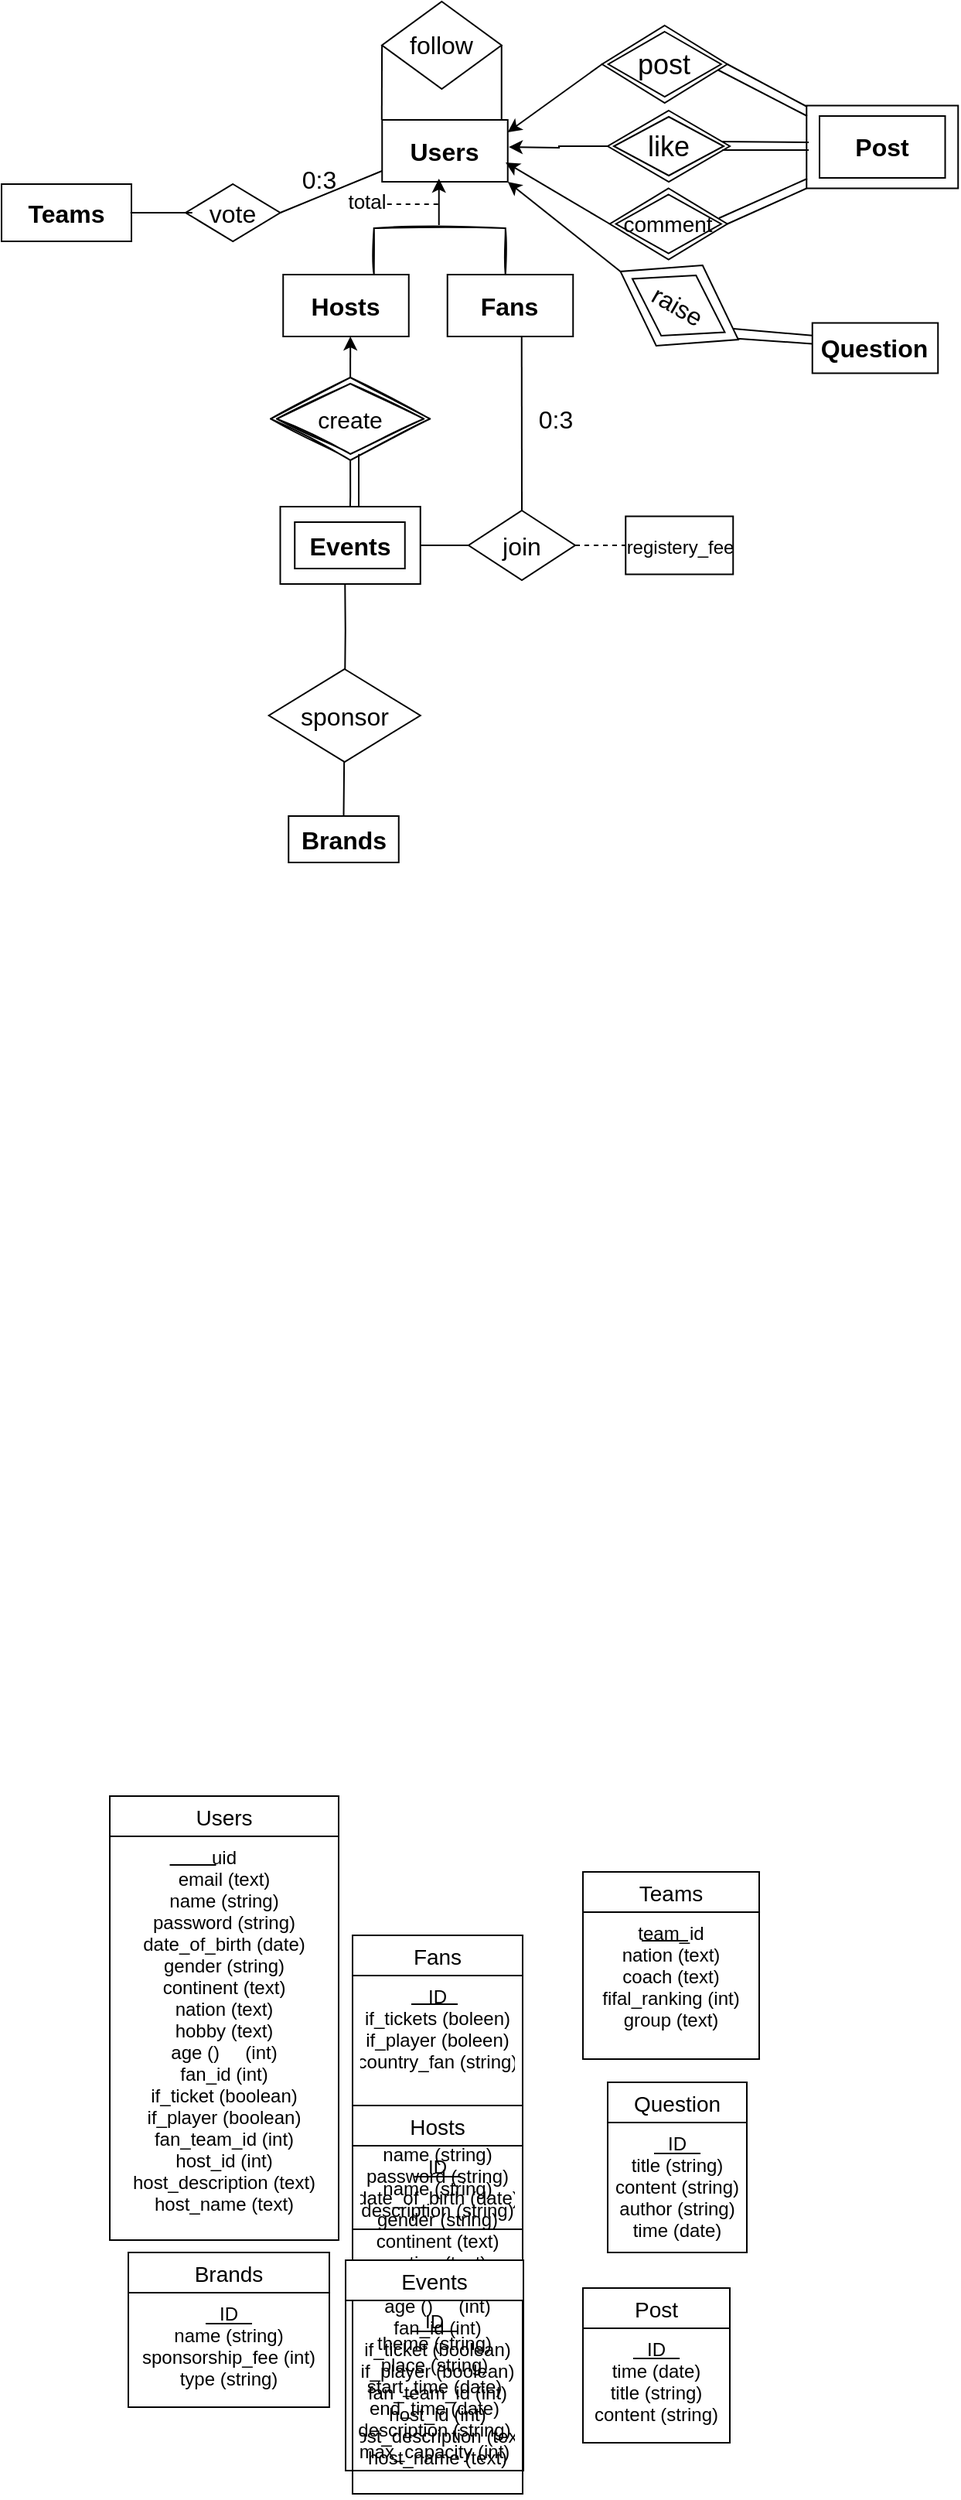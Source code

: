 <mxfile version="20.3.6" type="github">
  <diagram id="R2lEEEUBdFMjLlhIrx00" name="Page-1">
    <mxGraphModel dx="2731" dy="1584" grid="0" gridSize="10" guides="1" tooltips="1" connect="1" arrows="1" fold="1" page="1" pageScale="1" pageWidth="850" pageHeight="1100" math="0" shadow="0" extFonts="Permanent Marker^https://fonts.googleapis.com/css?family=Permanent+Marker">
      <root>
        <mxCell id="0" />
        <mxCell id="1" parent="0" />
        <mxCell id="TgfO3DaoS5tFxl0CVbs7-1" value="" style="rounded=0;whiteSpace=wrap;html=1;" vertex="1" parent="1">
          <mxGeometry x="-1091.37" y="-1022.75" width="98" height="53.5" as="geometry" />
        </mxCell>
        <mxCell id="2HxDNWxX9x-t6P_iHvOr-3" style="edgeStyle=orthogonalEdgeStyle;rounded=0;orthogonalLoop=1;jettySize=auto;html=1;exitX=0.5;exitY=1;exitDx=0;exitDy=0;entryX=0.5;entryY=0;entryDx=0;entryDy=0;" parent="1" source="sm-JpirICVqM3WR0F_5m-94" target="sm-JpirICVqM3WR0F_5m-95" edge="1">
          <mxGeometry relative="1" as="geometry">
            <Array as="points">
              <mxPoint x="-1387" y="-770" />
              <mxPoint x="-1387" y="-770" />
            </Array>
          </mxGeometry>
        </mxCell>
        <mxCell id="sm-JpirICVqM3WR0F_5m-149" value="" style="endArrow=none;html=1;rounded=0;fontSize=16;exitX=0.934;exitY=0.536;exitDx=0;exitDy=0;exitPerimeter=0;" parent="1" source="sm-JpirICVqM3WR0F_5m-153" target="sm-JpirICVqM3WR0F_5m-120" edge="1">
          <mxGeometry width="50" height="50" relative="1" as="geometry">
            <mxPoint x="-1114.38" y="-848.5" as="sourcePoint" />
            <mxPoint x="-1019.88" y="-847.25" as="targetPoint" />
          </mxGeometry>
        </mxCell>
        <mxCell id="sm-JpirICVqM3WR0F_5m-163" value="" style="endArrow=none;html=1;rounded=0;fontSize=16;entryX=0;entryY=0.75;entryDx=0;entryDy=0;exitX=0.5;exitY=0;exitDx=0;exitDy=0;" parent="1" source="sm-JpirICVqM3WR0F_5m-106" edge="1">
          <mxGeometry width="50" height="50" relative="1" as="geometry">
            <mxPoint x="-1431.13" y="-681" as="sourcePoint" />
            <mxPoint x="-1389.87" y="-713.5" as="targetPoint" />
            <Array as="points">
              <mxPoint x="-1389.63" y="-683.5" />
            </Array>
          </mxGeometry>
        </mxCell>
        <mxCell id="sm-JpirICVqM3WR0F_5m-157" value="" style="endArrow=none;html=1;rounded=0;fontSize=16;entryX=0.5;entryY=0;entryDx=0;entryDy=0;" parent="1" target="sm-JpirICVqM3WR0F_5m-97" edge="1">
          <mxGeometry width="50" height="50" relative="1" as="geometry">
            <mxPoint x="-1275.63" y="-875.5" as="sourcePoint" />
            <mxPoint x="-1278.133" y="-793.5" as="targetPoint" />
          </mxGeometry>
        </mxCell>
        <mxCell id="sm-JpirICVqM3WR0F_5m-156" value="" style="endArrow=none;html=1;rounded=0;fontSize=16;" parent="1" source="sm-JpirICVqM3WR0F_5m-95" edge="1">
          <mxGeometry width="50" height="50" relative="1" as="geometry">
            <mxPoint x="-1342.13" y="-743.5" as="sourcePoint" />
            <mxPoint x="-1288.63" y="-738.5" as="targetPoint" />
          </mxGeometry>
        </mxCell>
        <mxCell id="sm-JpirICVqM3WR0F_5m-155" value="" style="endArrow=none;html=1;rounded=0;fontSize=16;" parent="1" edge="1">
          <mxGeometry width="50" height="50" relative="1" as="geometry">
            <mxPoint x="-1381" y="-800" as="sourcePoint" />
            <mxPoint x="-1381" y="-723" as="targetPoint" />
            <Array as="points" />
          </mxGeometry>
        </mxCell>
        <mxCell id="sm-JpirICVqM3WR0F_5m-152" value="" style="endArrow=classic;html=1;rounded=0;fontSize=16;exitX=0;exitY=0.5;exitDx=0;exitDy=0;entryX=1;entryY=1;entryDx=0;entryDy=0;" parent="1" source="sm-JpirICVqM3WR0F_5m-153" target="sm-JpirICVqM3WR0F_5m-85" edge="1">
          <mxGeometry width="50" height="50" relative="1" as="geometry">
            <mxPoint x="-1168.63" y="-880.5" as="sourcePoint" />
            <mxPoint x="-1288.63" y="-973.5" as="targetPoint" />
          </mxGeometry>
        </mxCell>
        <mxCell id="sm-JpirICVqM3WR0F_5m-153" value="" style="shape=rhombus;perimeter=rhombusPerimeter;whiteSpace=wrap;html=1;align=center;fontSize=16;rotation=30;" parent="1" vertex="1">
          <mxGeometry x="-1217.63" y="-923.5" width="88" height="60" as="geometry" />
        </mxCell>
        <mxCell id="sm-JpirICVqM3WR0F_5m-147" value="" style="endArrow=none;html=1;rounded=0;fontSize=16;exitX=1;exitY=0.5;exitDx=0;exitDy=0;entryX=0;entryY=1;entryDx=0;entryDy=0;" parent="1" source="TgfO3DaoS5tFxl0CVbs7-4" target="TgfO3DaoS5tFxl0CVbs7-1" edge="1">
          <mxGeometry width="50" height="50" relative="1" as="geometry">
            <mxPoint x="-1141.13" y="-949.5" as="sourcePoint" />
            <mxPoint x="-1095" y="-971" as="targetPoint" />
          </mxGeometry>
        </mxCell>
        <mxCell id="sm-JpirICVqM3WR0F_5m-139" value="" style="endArrow=none;html=1;rounded=0;fontSize=16;exitX=1;exitY=0.5;exitDx=0;exitDy=0;" parent="1" source="TgfO3DaoS5tFxl0CVbs7-2" edge="1">
          <mxGeometry width="50" height="50" relative="1" as="geometry">
            <mxPoint x="-1182.63" y="-1073.5" as="sourcePoint" />
            <mxPoint x="-1091" y="-1022" as="targetPoint" />
          </mxGeometry>
        </mxCell>
        <mxCell id="sm-JpirICVqM3WR0F_5m-140" value="" style="endArrow=none;html=1;rounded=0;fontSize=16;" parent="1" edge="1">
          <mxGeometry width="50" height="50" relative="1" as="geometry">
            <mxPoint x="-1151" y="-1047" as="sourcePoint" />
            <mxPoint x="-1091" y="-1016" as="targetPoint" />
          </mxGeometry>
        </mxCell>
        <mxCell id="sm-JpirICVqM3WR0F_5m-127" value="" style="endArrow=none;html=1;rounded=0;exitX=1;exitY=0.5;exitDx=0;exitDy=0;" parent="1" source="sm-JpirICVqM3WR0F_5m-115" edge="1">
          <mxGeometry relative="1" as="geometry">
            <mxPoint x="-1384.63" y="-1055.5" as="sourcePoint" />
            <mxPoint x="-1288.63" y="-1013.5" as="targetPoint" />
            <Array as="points" />
          </mxGeometry>
        </mxCell>
        <mxCell id="sm-JpirICVqM3WR0F_5m-123" value="" style="endArrow=none;html=1;rounded=0;fontSize=16;exitX=1;exitY=0.5;exitDx=0;exitDy=0;" parent="1" source="sm-JpirICVqM3WR0F_5m-110" edge="1">
          <mxGeometry width="50" height="50" relative="1" as="geometry">
            <mxPoint x="-1448.63" y="-953.5" as="sourcePoint" />
            <mxPoint x="-1358.63" y="-983.5" as="targetPoint" />
          </mxGeometry>
        </mxCell>
        <mxCell id="sm-JpirICVqM3WR0F_5m-96" value="" style="rounded=0;whiteSpace=wrap;html=1;" parent="1" vertex="1">
          <mxGeometry x="-1431.75" y="-763.5" width="90.62" height="50" as="geometry" />
        </mxCell>
        <mxCell id="sm-JpirICVqM3WR0F_5m-69" value="" style="resizable=0;html=1;align=right;verticalAlign=bottom;rounded=0;glass=0;sketch=1;fontSize=17;" parent="1" connectable="0" vertex="1">
          <mxGeometry x="-1380.63" y="-960.496" as="geometry" />
        </mxCell>
        <mxCell id="sm-JpirICVqM3WR0F_5m-84" value="" style="endArrow=none;html=1;rounded=0;entryX=0.917;entryY=0;entryDx=0;entryDy=0;entryPerimeter=0;exitX=0;exitY=0.5;exitDx=0;exitDy=0;" parent="1" source="sm-JpirICVqM3WR0F_5m-115" edge="1">
          <mxGeometry relative="1" as="geometry">
            <mxPoint x="-1366.13" y="-1073" as="sourcePoint" />
            <mxPoint x="-1366.1" y="-1013.5" as="targetPoint" />
          </mxGeometry>
        </mxCell>
        <mxCell id="sm-JpirICVqM3WR0F_5m-85" value="&lt;font style=&quot;font-size: 16px;&quot;&gt;&lt;b&gt;Users&lt;/b&gt;&lt;/font&gt;" style="rounded=0;whiteSpace=wrap;html=1;" parent="1" vertex="1">
          <mxGeometry x="-1365.88" y="-1013.5" width="81.25" height="40" as="geometry" />
        </mxCell>
        <mxCell id="sm-JpirICVqM3WR0F_5m-88" value="" style="shape=partialRectangle;whiteSpace=wrap;html=1;bottom=1;right=1;left=1;top=0;fillColor=none;routingCenterX=-0.5;rounded=0;glass=0;sketch=1;fontSize=12;rotation=-180;" parent="1" vertex="1">
          <mxGeometry x="-1371.13" y="-943.5" width="85" height="30" as="geometry" />
        </mxCell>
        <mxCell id="sm-JpirICVqM3WR0F_5m-91" value="" style="endArrow=classic;html=1;rounded=0;fontSize=16;" parent="1" edge="1">
          <mxGeometry width="50" height="50" relative="1" as="geometry">
            <mxPoint x="-1329.13" y="-945.5" as="sourcePoint" />
            <mxPoint x="-1329.13" y="-975.5" as="targetPoint" />
          </mxGeometry>
        </mxCell>
        <mxCell id="sm-JpirICVqM3WR0F_5m-92" value="&lt;font style=&quot;font-size: 16px;&quot;&gt;&lt;b&gt;Hosts&lt;/b&gt;&lt;/font&gt;" style="rounded=0;whiteSpace=wrap;html=1;" parent="1" vertex="1">
          <mxGeometry x="-1429.88" y="-913.5" width="81.25" height="40" as="geometry" />
        </mxCell>
        <mxCell id="sm-JpirICVqM3WR0F_5m-93" value="&lt;font style=&quot;font-size: 16px;&quot;&gt;&lt;b&gt;Fans&lt;/b&gt;&lt;/font&gt;" style="rounded=0;whiteSpace=wrap;html=1;" parent="1" vertex="1">
          <mxGeometry x="-1323.63" y="-913.5" width="81.25" height="40" as="geometry" />
        </mxCell>
        <mxCell id="2HxDNWxX9x-t6P_iHvOr-2" style="edgeStyle=orthogonalEdgeStyle;rounded=0;orthogonalLoop=1;jettySize=auto;html=1;exitX=0.5;exitY=0;exitDx=0;exitDy=0;" parent="1" source="sm-JpirICVqM3WR0F_5m-94" edge="1">
          <mxGeometry relative="1" as="geometry">
            <mxPoint x="-1386.63" y="-873.5" as="targetPoint" />
            <Array as="points">
              <mxPoint x="-1386.63" y="-873.5" />
            </Array>
          </mxGeometry>
        </mxCell>
        <mxCell id="sm-JpirICVqM3WR0F_5m-94" value="create" style="shape=rhombus;double=1;perimeter=rhombusPerimeter;whiteSpace=wrap;html=1;align=center;rounded=0;glass=0;sketch=1;fontSize=15;" parent="1" vertex="1">
          <mxGeometry x="-1438" y="-847" width="103.12" height="53.5" as="geometry" />
        </mxCell>
        <mxCell id="sm-JpirICVqM3WR0F_5m-95" value="&lt;font style=&quot;font-size: 16px;&quot;&gt;&lt;b&gt;Events&lt;/b&gt;&lt;/font&gt;" style="rounded=0;whiteSpace=wrap;html=1;" parent="1" vertex="1">
          <mxGeometry x="-1422.38" y="-753.5" width="71.25" height="30" as="geometry" />
        </mxCell>
        <mxCell id="sm-JpirICVqM3WR0F_5m-97" value="join" style="shape=rhombus;perimeter=rhombusPerimeter;whiteSpace=wrap;html=1;align=center;fontSize=16;" parent="1" vertex="1">
          <mxGeometry x="-1310" y="-761" width="69" height="45" as="geometry" />
        </mxCell>
        <mxCell id="sm-JpirICVqM3WR0F_5m-105" value="sponsor" style="shape=rhombus;perimeter=rhombusPerimeter;whiteSpace=wrap;html=1;align=center;fontSize=16;" parent="1" vertex="1">
          <mxGeometry x="-1439.13" y="-658.5" width="98" height="60" as="geometry" />
        </mxCell>
        <mxCell id="sm-JpirICVqM3WR0F_5m-106" value="&lt;span style=&quot;font-size: 16px;&quot;&gt;&lt;b&gt;Brands&lt;/b&gt;&lt;/span&gt;" style="rounded=0;whiteSpace=wrap;html=1;" parent="1" vertex="1">
          <mxGeometry x="-1426.38" y="-563.5" width="71.25" height="30" as="geometry" />
        </mxCell>
        <mxCell id="sm-JpirICVqM3WR0F_5m-107" value="0:3" style="text;html=1;align=center;verticalAlign=middle;resizable=0;points=[];autosize=1;strokeColor=none;fillColor=none;fontSize=16;" parent="1" vertex="1">
          <mxGeometry x="-1278.63" y="-835.25" width="50" height="30" as="geometry" />
        </mxCell>
        <mxCell id="sm-JpirICVqM3WR0F_5m-110" value="vote" style="shape=rhombus;perimeter=rhombusPerimeter;whiteSpace=wrap;html=1;align=center;fontSize=16;" parent="1" vertex="1">
          <mxGeometry x="-1493" y="-972" width="61.25" height="37" as="geometry" />
        </mxCell>
        <mxCell id="sm-JpirICVqM3WR0F_5m-113" value="&lt;font size=&quot;1&quot; style=&quot;&quot;&gt;&lt;b style=&quot;font-size: 16px;&quot;&gt;Teams&lt;/b&gt;&lt;/font&gt;" style="rounded=0;whiteSpace=wrap;html=1;" parent="1" vertex="1">
          <mxGeometry x="-1612" y="-972" width="84" height="37" as="geometry" />
        </mxCell>
        <mxCell id="sm-JpirICVqM3WR0F_5m-114" value="&lt;font style=&quot;font-size: 16px;&quot;&gt;&lt;b&gt;Post&lt;/b&gt;&lt;/font&gt;" style="rounded=0;whiteSpace=wrap;html=1;" parent="1" vertex="1">
          <mxGeometry x="-1083" y="-1016" width="81.25" height="40" as="geometry" />
        </mxCell>
        <mxCell id="sm-JpirICVqM3WR0F_5m-115" value="follow" style="shape=rhombus;perimeter=rhombusPerimeter;whiteSpace=wrap;html=1;align=center;fontSize=16;" parent="1" vertex="1">
          <mxGeometry x="-1365.97" y="-1090" width="77.34" height="56.5" as="geometry" />
        </mxCell>
        <mxCell id="sm-JpirICVqM3WR0F_5m-116" value="post" style="shape=rhombus;perimeter=rhombusPerimeter;whiteSpace=wrap;html=1;align=center;fontSize=16;" parent="1" vertex="1">
          <mxGeometry x="-1217.63" y="-1072" width="69" height="45" as="geometry" />
        </mxCell>
        <mxCell id="sm-JpirICVqM3WR0F_5m-119" value="raise" style="shape=rhombus;perimeter=rhombusPerimeter;whiteSpace=wrap;html=1;align=center;fontSize=16;rotation=30;" parent="1" vertex="1">
          <mxGeometry x="-1208.63" y="-916" width="69" height="45" as="geometry" />
        </mxCell>
        <mxCell id="sm-JpirICVqM3WR0F_5m-122" value="0:3" style="text;html=1;align=center;verticalAlign=middle;resizable=0;points=[];autosize=1;strokeColor=none;fillColor=none;fontSize=16;" parent="1" vertex="1">
          <mxGeometry x="-1431.75" y="-990.5" width="50" height="30" as="geometry" />
        </mxCell>
        <mxCell id="sm-JpirICVqM3WR0F_5m-131" value="" style="endArrow=none;html=1;rounded=0;fontSize=16;" parent="1" edge="1">
          <mxGeometry width="50" height="50" relative="1" as="geometry">
            <mxPoint x="-1488.63" y="-953.5" as="sourcePoint" />
            <mxPoint x="-1528.63" y="-953.5" as="targetPoint" />
          </mxGeometry>
        </mxCell>
        <mxCell id="sm-JpirICVqM3WR0F_5m-136" value="" style="endArrow=none;dashed=1;html=1;rounded=0;fontSize=16;" parent="1" edge="1">
          <mxGeometry width="50" height="50" relative="1" as="geometry">
            <mxPoint x="-1362.63" y="-959" as="sourcePoint" />
            <mxPoint x="-1327.63" y="-959" as="targetPoint" />
          </mxGeometry>
        </mxCell>
        <mxCell id="sm-JpirICVqM3WR0F_5m-137" value="&lt;font style=&quot;font-size: 13px;&quot;&gt;total&lt;/font&gt;" style="text;html=1;align=center;verticalAlign=middle;resizable=0;points=[];autosize=1;strokeColor=none;fillColor=none;fontSize=16;" parent="1" vertex="1">
          <mxGeometry x="-1401.13" y="-977" width="50" height="30" as="geometry" />
        </mxCell>
        <mxCell id="sm-JpirICVqM3WR0F_5m-138" value="" style="endArrow=classic;html=1;rounded=0;fontSize=16;exitX=0;exitY=0.5;exitDx=0;exitDy=0;" parent="1" source="TgfO3DaoS5tFxl0CVbs7-2" edge="1">
          <mxGeometry width="50" height="50" relative="1" as="geometry">
            <mxPoint x="-1284.63" y="-975.5" as="sourcePoint" />
            <mxPoint x="-1284.63" y="-1005.5" as="targetPoint" />
          </mxGeometry>
        </mxCell>
        <mxCell id="sm-JpirICVqM3WR0F_5m-142" value="" style="endArrow=none;html=1;rounded=0;fontSize=16;exitX=0.908;exitY=0.435;exitDx=0;exitDy=0;exitPerimeter=0;" parent="1" source="TgfO3DaoS5tFxl0CVbs7-3" edge="1">
          <mxGeometry width="50" height="50" relative="1" as="geometry">
            <mxPoint x="-1141.13" y="-996" as="sourcePoint" />
            <mxPoint x="-1090" y="-999" as="targetPoint" />
          </mxGeometry>
        </mxCell>
        <mxCell id="sm-JpirICVqM3WR0F_5m-120" value="&lt;span style=&quot;font-size: 16px;&quot;&gt;&lt;b&gt;Question&lt;/b&gt;&lt;/span&gt;" style="rounded=0;whiteSpace=wrap;html=1;" parent="1" vertex="1">
          <mxGeometry x="-1087.63" y="-882.25" width="81.25" height="32.5" as="geometry" />
        </mxCell>
        <mxCell id="sm-JpirICVqM3WR0F_5m-214" value="" style="endArrow=none;html=1;rounded=0;fontSize=16;entryX=0;entryY=0.25;entryDx=0;entryDy=0;exitX=0.93;exitY=0.425;exitDx=0;exitDy=0;exitPerimeter=0;" parent="1" source="sm-JpirICVqM3WR0F_5m-153" target="sm-JpirICVqM3WR0F_5m-120" edge="1">
          <mxGeometry width="50" height="50" relative="1" as="geometry">
            <mxPoint x="-1103.13" y="-853.5" as="sourcePoint" />
            <mxPoint x="-1008.63" y="-852.25" as="targetPoint" />
          </mxGeometry>
        </mxCell>
        <mxCell id="sm-JpirICVqM3WR0F_5m-217" value="Users" style="swimlane;fontStyle=0;childLayout=stackLayout;horizontal=1;startSize=26;horizontalStack=0;resizeParent=1;resizeParentMax=0;resizeLast=0;collapsible=1;marginBottom=0;align=center;fontSize=14;" parent="1" vertex="1">
          <mxGeometry x="-1542" y="70" width="148" height="287" as="geometry" />
        </mxCell>
        <mxCell id="2HxDNWxX9x-t6P_iHvOr-8" value="" style="endArrow=none;html=1;rounded=0;" parent="sm-JpirICVqM3WR0F_5m-217" edge="1">
          <mxGeometry width="50" height="50" relative="1" as="geometry">
            <mxPoint x="38.75" y="44.55" as="sourcePoint" />
            <mxPoint x="68.75" y="44.55" as="targetPoint" />
          </mxGeometry>
        </mxCell>
        <mxCell id="sm-JpirICVqM3WR0F_5m-220" value="uid&#xa;email (text)&#xa;name (string)&#xa;password (string)&#xa;date_of_birth (date)&#xa;gender (string)&#xa;continent (text)&#xa;nation (text)&#xa;hobby (text)&#xa;age ()     (int)&#xa;fan_id (int)&#xa;if_ticket (boolean)&#xa;if_player (boolean)&#xa;fan_team_id (int)&#xa;host_id (int)&#xa;host_description (text)&#xa;host_name (text)&#xa;&#xa;&#xa;&#xa;&#xa;&#xa;" style="text;strokeColor=none;fillColor=none;spacingLeft=4;spacingRight=4;overflow=hidden;rotatable=0;points=[[0,0.5],[1,0.5]];portConstraint=eastwest;fontSize=12;align=center;" parent="sm-JpirICVqM3WR0F_5m-217" vertex="1">
          <mxGeometry y="26" width="148" height="261" as="geometry" />
        </mxCell>
        <mxCell id="sm-JpirICVqM3WR0F_5m-221" value="Fans" style="swimlane;fontStyle=0;childLayout=stackLayout;horizontal=1;startSize=26;horizontalStack=0;resizeParent=1;resizeParentMax=0;resizeLast=0;collapsible=1;marginBottom=0;align=center;fontSize=14;" parent="1" vertex="1">
          <mxGeometry x="-1385" y="160" width="110" height="361" as="geometry" />
        </mxCell>
        <mxCell id="2HxDNWxX9x-t6P_iHvOr-9" value="" style="endArrow=none;html=1;rounded=0;" parent="sm-JpirICVqM3WR0F_5m-221" edge="1">
          <mxGeometry width="50" height="50" relative="1" as="geometry">
            <mxPoint x="38" y="44.55" as="sourcePoint" />
            <mxPoint x="68" y="44.55" as="targetPoint" />
          </mxGeometry>
        </mxCell>
        <mxCell id="sm-JpirICVqM3WR0F_5m-222" value="ID&#xa;if_tickets (boleen)&#xa;if_player (boleen)&#xa;country_fan (string)&#xa;&#xa;" style="text;strokeColor=none;fillColor=none;spacingLeft=4;spacingRight=4;overflow=hidden;rotatable=0;points=[[0,0.5],[1,0.5]];portConstraint=eastwest;fontSize=12;align=center;" parent="sm-JpirICVqM3WR0F_5m-221" vertex="1">
          <mxGeometry y="26" width="110" height="74" as="geometry" />
        </mxCell>
        <mxCell id="TgfO3DaoS5tFxl0CVbs7-18" value="uid&#xa;email (text)&#xa;name (string)&#xa;password (string)&#xa;date_of_birth (date)&#xa;gender (string)&#xa;continent (text)&#xa;nation (text)&#xa;hobby (text)&#xa;age ()     (int)&#xa;fan_id (int)&#xa;if_ticket (boolean)&#xa;if_player (boolean)&#xa;fan_team_id (int)&#xa;host_id (int)&#xa;host_description (text)&#xa;host_name (text)&#xa;&#xa;&#xa;&#xa;&#xa;&#xa;" style="text;strokeColor=none;fillColor=none;spacingLeft=4;spacingRight=4;overflow=hidden;rotatable=0;points=[[0,0.5],[1,0.5]];portConstraint=eastwest;fontSize=12;align=center;" vertex="1" parent="sm-JpirICVqM3WR0F_5m-221">
          <mxGeometry y="100" width="110" height="261" as="geometry" />
        </mxCell>
        <mxCell id="sm-JpirICVqM3WR0F_5m-223" value="Hosts" style="swimlane;fontStyle=0;childLayout=stackLayout;horizontal=1;startSize=26;horizontalStack=0;resizeParent=1;resizeParentMax=0;resizeLast=0;collapsible=1;marginBottom=0;align=center;fontSize=14;" parent="1" vertex="1">
          <mxGeometry x="-1385" y="270" width="110" height="80" as="geometry" />
        </mxCell>
        <mxCell id="2HxDNWxX9x-t6P_iHvOr-11" value="" style="endArrow=none;html=1;rounded=0;" parent="sm-JpirICVqM3WR0F_5m-223" edge="1">
          <mxGeometry width="50" height="50" relative="1" as="geometry">
            <mxPoint x="40" y="46" as="sourcePoint" />
            <mxPoint x="70" y="46" as="targetPoint" />
          </mxGeometry>
        </mxCell>
        <mxCell id="sm-JpirICVqM3WR0F_5m-256" value="ID&#xa;name (string)&#xa;description (string)&#xa; &#xa;" style="text;strokeColor=none;fillColor=none;spacingLeft=4;spacingRight=4;overflow=hidden;rotatable=0;points=[[0,0.5],[1,0.5]];portConstraint=eastwest;fontSize=12;align=center;" parent="sm-JpirICVqM3WR0F_5m-223" vertex="1">
          <mxGeometry y="26" width="110" height="54" as="geometry" />
        </mxCell>
        <mxCell id="sm-JpirICVqM3WR0F_5m-225" value="Events" style="swimlane;fontStyle=0;childLayout=stackLayout;horizontal=1;startSize=26;horizontalStack=0;resizeParent=1;resizeParentMax=0;resizeLast=0;collapsible=1;marginBottom=0;align=center;fontSize=14;" parent="1" vertex="1">
          <mxGeometry x="-1389.5" y="370" width="115" height="136" as="geometry" />
        </mxCell>
        <mxCell id="2HxDNWxX9x-t6P_iHvOr-14" value="" style="endArrow=none;html=1;rounded=0;" parent="sm-JpirICVqM3WR0F_5m-225" edge="1">
          <mxGeometry width="50" height="50" relative="1" as="geometry">
            <mxPoint x="42.5" y="46" as="sourcePoint" />
            <mxPoint x="72.5" y="46" as="targetPoint" />
          </mxGeometry>
        </mxCell>
        <mxCell id="sm-JpirICVqM3WR0F_5m-226" value="ID&#xa;theme (string)&#xa;place (string)&#xa;start_time (date)&#xa;end_time (date)&#xa;description (string)&#xa;max_capacity (int)&#xa;&#xa;" style="text;strokeColor=none;fillColor=none;spacingLeft=4;spacingRight=4;overflow=hidden;rotatable=0;points=[[0,0.5],[1,0.5]];portConstraint=eastwest;fontSize=12;align=center;" parent="sm-JpirICVqM3WR0F_5m-225" vertex="1">
          <mxGeometry y="26" width="115" height="110" as="geometry" />
        </mxCell>
        <mxCell id="sm-JpirICVqM3WR0F_5m-227" value="Brands" style="swimlane;fontStyle=0;childLayout=stackLayout;horizontal=1;startSize=26;horizontalStack=0;resizeParent=1;resizeParentMax=0;resizeLast=0;collapsible=1;marginBottom=0;align=center;fontSize=14;" parent="1" vertex="1">
          <mxGeometry x="-1530" y="365" width="130" height="100" as="geometry" />
        </mxCell>
        <mxCell id="2HxDNWxX9x-t6P_iHvOr-13" value="" style="endArrow=none;html=1;rounded=0;" parent="sm-JpirICVqM3WR0F_5m-227" edge="1">
          <mxGeometry width="50" height="50" relative="1" as="geometry">
            <mxPoint x="50" y="46" as="sourcePoint" />
            <mxPoint x="80" y="46" as="targetPoint" />
          </mxGeometry>
        </mxCell>
        <mxCell id="sm-JpirICVqM3WR0F_5m-228" value="ID&#xa;name (string)&#xa;sponsorship_fee (int)&#xa;type (string)&#xa;&#xa;" style="text;strokeColor=none;fillColor=none;spacingLeft=4;spacingRight=4;overflow=hidden;rotatable=0;points=[[0,0.5],[1,0.5]];portConstraint=eastwest;fontSize=12;align=center;" parent="sm-JpirICVqM3WR0F_5m-227" vertex="1">
          <mxGeometry y="26" width="130" height="74" as="geometry" />
        </mxCell>
        <mxCell id="sm-JpirICVqM3WR0F_5m-233" value="Post" style="swimlane;fontStyle=0;childLayout=stackLayout;horizontal=1;startSize=26;horizontalStack=0;resizeParent=1;resizeParentMax=0;resizeLast=0;collapsible=1;marginBottom=0;align=center;fontSize=14;" parent="1" vertex="1">
          <mxGeometry x="-1236" y="388" width="95" height="100" as="geometry" />
        </mxCell>
        <mxCell id="2HxDNWxX9x-t6P_iHvOr-15" value="" style="endArrow=none;html=1;rounded=0;" parent="sm-JpirICVqM3WR0F_5m-233" edge="1">
          <mxGeometry width="50" height="50" relative="1" as="geometry">
            <mxPoint x="32.5" y="45.55" as="sourcePoint" />
            <mxPoint x="62.5" y="45.55" as="targetPoint" />
          </mxGeometry>
        </mxCell>
        <mxCell id="sm-JpirICVqM3WR0F_5m-234" value="ID&#xa;time (date)&#xa;title (string)&#xa;content (string)&#xa;&#xa;" style="text;strokeColor=none;fillColor=none;spacingLeft=4;spacingRight=4;overflow=hidden;rotatable=0;points=[[0,0.5],[1,0.5]];portConstraint=eastwest;fontSize=12;align=center;" parent="sm-JpirICVqM3WR0F_5m-233" vertex="1">
          <mxGeometry y="26" width="95" height="74" as="geometry" />
        </mxCell>
        <mxCell id="sm-JpirICVqM3WR0F_5m-241" value="Question" style="swimlane;fontStyle=0;childLayout=stackLayout;horizontal=1;startSize=26;horizontalStack=0;resizeParent=1;resizeParentMax=0;resizeLast=0;collapsible=1;marginBottom=0;align=center;fontSize=14;" parent="1" vertex="1">
          <mxGeometry x="-1220" y="255" width="90" height="110" as="geometry" />
        </mxCell>
        <mxCell id="2HxDNWxX9x-t6P_iHvOr-12" value="" style="endArrow=none;html=1;rounded=0;" parent="sm-JpirICVqM3WR0F_5m-241" edge="1">
          <mxGeometry width="50" height="50" relative="1" as="geometry">
            <mxPoint x="30" y="46" as="sourcePoint" />
            <mxPoint x="60" y="46" as="targetPoint" />
          </mxGeometry>
        </mxCell>
        <mxCell id="sm-JpirICVqM3WR0F_5m-242" value="ID&#xa;title (string)&#xa;content (string)&#xa;author (string)&#xa;time (date)" style="text;strokeColor=none;fillColor=none;spacingLeft=4;spacingRight=4;overflow=hidden;rotatable=0;points=[[0,0.5],[1,0.5]];portConstraint=eastwest;fontSize=12;align=center;" parent="sm-JpirICVqM3WR0F_5m-241" vertex="1">
          <mxGeometry y="26" width="90" height="84" as="geometry" />
        </mxCell>
        <mxCell id="sm-JpirICVqM3WR0F_5m-249" value="" style="endArrow=none;dashed=1;html=1;rounded=0;fontSize=13;exitX=1;exitY=0.5;exitDx=0;exitDy=0;" parent="1" source="sm-JpirICVqM3WR0F_5m-97" edge="1">
          <mxGeometry width="50" height="50" relative="1" as="geometry">
            <mxPoint x="-1198.63" y="-740.5" as="sourcePoint" />
            <mxPoint x="-1208.63" y="-738.5" as="targetPoint" />
          </mxGeometry>
        </mxCell>
        <mxCell id="sm-JpirICVqM3WR0F_5m-250" value="&lt;font style=&quot;font-size: 12px;&quot;&gt;registery_fee&lt;/font&gt;" style="rounded=0;whiteSpace=wrap;html=1;fontSize=13;" parent="1" vertex="1">
          <mxGeometry x="-1208.38" y="-757.25" width="69.5" height="37.5" as="geometry" />
        </mxCell>
        <mxCell id="TgfO3DaoS5tFxl0CVbs7-2" value="&lt;font style=&quot;font-size: 18px;&quot;&gt;post&lt;/font&gt;" style="shape=rhombus;double=1;perimeter=rhombusPerimeter;whiteSpace=wrap;html=1;align=center;" vertex="1" parent="1">
          <mxGeometry x="-1223.63" y="-1074.5" width="81" height="50" as="geometry" />
        </mxCell>
        <mxCell id="TgfO3DaoS5tFxl0CVbs7-7" value="" style="edgeStyle=orthogonalEdgeStyle;rounded=0;orthogonalLoop=1;jettySize=auto;html=1;fontSize=14;" edge="1" parent="1" source="TgfO3DaoS5tFxl0CVbs7-3">
          <mxGeometry relative="1" as="geometry">
            <mxPoint x="-1284" y="-996" as="targetPoint" />
          </mxGeometry>
        </mxCell>
        <mxCell id="TgfO3DaoS5tFxl0CVbs7-3" value="&lt;font style=&quot;font-size: 18px;&quot;&gt;like&lt;/font&gt;" style="shape=rhombus;double=1;perimeter=rhombusPerimeter;whiteSpace=wrap;html=1;align=center;" vertex="1" parent="1">
          <mxGeometry x="-1220" y="-1019.5" width="79" height="46" as="geometry" />
        </mxCell>
        <mxCell id="TgfO3DaoS5tFxl0CVbs7-4" value="&lt;font style=&quot;font-size: 14px;&quot;&gt;comment&lt;/font&gt;" style="shape=rhombus;double=1;perimeter=rhombusPerimeter;whiteSpace=wrap;html=1;align=center;" vertex="1" parent="1">
          <mxGeometry x="-1218.63" y="-969.25" width="76" height="46" as="geometry" />
        </mxCell>
        <mxCell id="TgfO3DaoS5tFxl0CVbs7-11" value="" style="endArrow=classic;html=1;rounded=0;fontSize=16;exitX=0;exitY=0.5;exitDx=0;exitDy=0;" edge="1" parent="1" source="TgfO3DaoS5tFxl0CVbs7-4">
          <mxGeometry width="50" height="50" relative="1" as="geometry">
            <mxPoint x="-1207.63" y="-1039.5" as="sourcePoint" />
            <mxPoint x="-1286" y="-986" as="targetPoint" />
          </mxGeometry>
        </mxCell>
        <mxCell id="TgfO3DaoS5tFxl0CVbs7-12" value="" style="endArrow=none;html=1;rounded=0;fontSize=16;exitX=0.908;exitY=0.435;exitDx=0;exitDy=0;exitPerimeter=0;" edge="1" parent="1">
          <mxGeometry width="50" height="50" relative="1" as="geometry">
            <mxPoint x="-1145.898" y="-994" as="sourcePoint" />
            <mxPoint x="-1090" y="-994" as="targetPoint" />
          </mxGeometry>
        </mxCell>
        <mxCell id="TgfO3DaoS5tFxl0CVbs7-13" value="" style="endArrow=none;html=1;rounded=0;fontSize=16;entryX=0.004;entryY=0.883;entryDx=0;entryDy=0;entryPerimeter=0;" edge="1" parent="1" target="TgfO3DaoS5tFxl0CVbs7-1">
          <mxGeometry width="50" height="50" relative="1" as="geometry">
            <mxPoint x="-1148" y="-950" as="sourcePoint" />
            <mxPoint x="-1081" y="-1006" as="targetPoint" />
          </mxGeometry>
        </mxCell>
        <mxCell id="TgfO3DaoS5tFxl0CVbs7-14" value="Teams" style="swimlane;fontStyle=0;childLayout=stackLayout;horizontal=1;startSize=26;horizontalStack=0;resizeParent=1;resizeParentMax=0;resizeLast=0;collapsible=1;marginBottom=0;align=center;fontSize=14;" vertex="1" parent="1">
          <mxGeometry x="-1236" y="119" width="114" height="121" as="geometry" />
        </mxCell>
        <mxCell id="TgfO3DaoS5tFxl0CVbs7-15" value="" style="endArrow=none;html=1;rounded=0;" edge="1" parent="TgfO3DaoS5tFxl0CVbs7-14">
          <mxGeometry width="50" height="50" relative="1" as="geometry">
            <mxPoint x="38" y="44.55" as="sourcePoint" />
            <mxPoint x="68" y="44.55" as="targetPoint" />
          </mxGeometry>
        </mxCell>
        <mxCell id="TgfO3DaoS5tFxl0CVbs7-16" value="team_id&#xa;nation (text)&#xa;coach (text)&#xa;fifal_ranking (int)&#xa;group (text)&#xa;&#xa;&#xa;" style="text;strokeColor=none;fillColor=none;spacingLeft=4;spacingRight=4;overflow=hidden;rotatable=0;points=[[0,0.5],[1,0.5]];portConstraint=eastwest;fontSize=12;align=center;" vertex="1" parent="TgfO3DaoS5tFxl0CVbs7-14">
          <mxGeometry y="26" width="114" height="95" as="geometry" />
        </mxCell>
      </root>
    </mxGraphModel>
  </diagram>
</mxfile>
